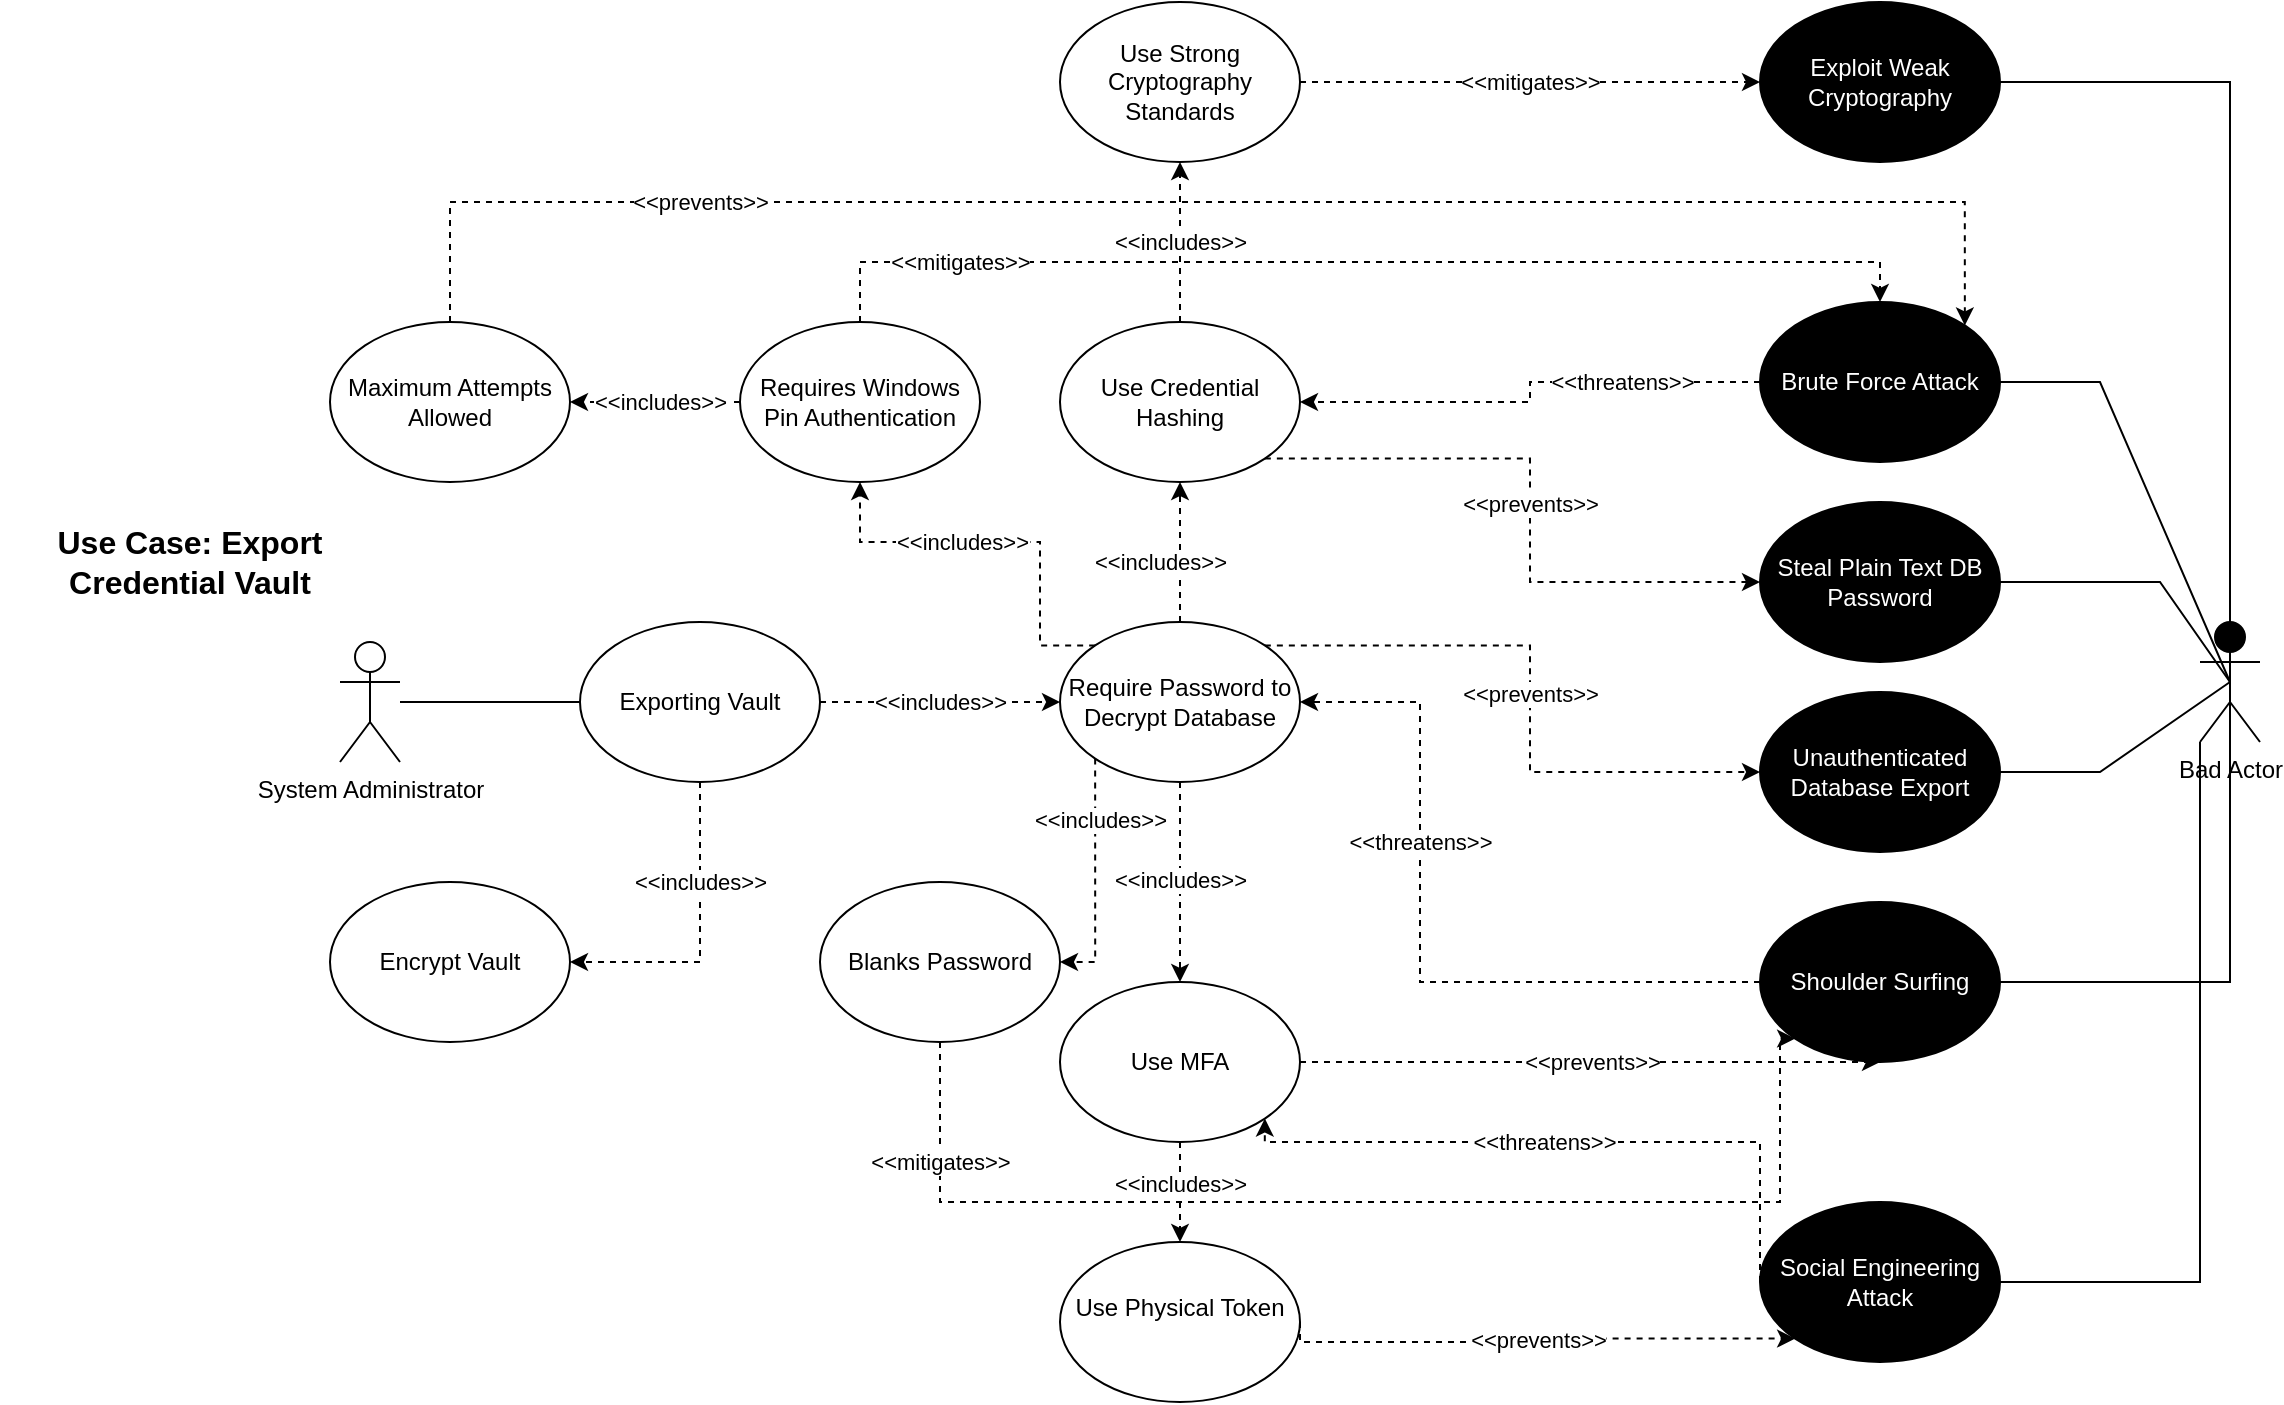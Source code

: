 <mxfile version="20.3.2" type="device"><diagram id="MTF_pF5MFTRl1ucexhoE" name="Page-1"><mxGraphModel dx="2584" dy="701" grid="1" gridSize="10" guides="1" tooltips="1" connect="1" arrows="1" fold="1" page="1" pageScale="1" pageWidth="1100" pageHeight="850" math="0" shadow="0"><root><mxCell id="0"/><mxCell id="1" parent="0"/><mxCell id="rR24WTgt9R4ERb9ypcm_-15" style="edgeStyle=orthogonalEdgeStyle;curved=1;rounded=0;orthogonalLoop=1;jettySize=auto;html=1;entryX=0;entryY=0.5;entryDx=0;entryDy=0;endArrow=none;endFill=0;" parent="1" source="rR24WTgt9R4ERb9ypcm_-1" target="rR24WTgt9R4ERb9ypcm_-2" edge="1"><mxGeometry relative="1" as="geometry"/></mxCell><mxCell id="rR24WTgt9R4ERb9ypcm_-1" value="System Administrator" style="shape=umlActor;verticalLabelPosition=bottom;verticalAlign=top;html=1;outlineConnect=0;" parent="1" vertex="1"><mxGeometry x="80" y="400" width="30" height="60" as="geometry"/></mxCell><mxCell id="rR24WTgt9R4ERb9ypcm_-2" value="Exporting Vault" style="ellipse;whiteSpace=wrap;html=1;" parent="1" vertex="1"><mxGeometry x="200" y="390" width="120" height="80" as="geometry"/></mxCell><mxCell id="XOunBt5QW-O7u6MrQFWE-4" value="&lt;div&gt;Bad Actor&lt;/div&gt;" style="shape=umlActor;verticalLabelPosition=bottom;verticalAlign=top;html=1;outlineConnect=0;fillColor=#000000;" parent="1" vertex="1"><mxGeometry x="1010" y="390" width="30" height="60" as="geometry"/></mxCell><mxCell id="hFEyzPyluly9J7RDjo1r-1" value="&lt;div&gt;&lt;b&gt;&lt;font style=&quot;font-size: 16px&quot;&gt;Use Case: Export Credential Vault&lt;/font&gt;&lt;/b&gt;&lt;/div&gt;" style="text;html=1;strokeColor=none;fillColor=none;align=center;verticalAlign=middle;whiteSpace=wrap;rounded=0;hachureGap=4;pointerEvents=0;" parent="1" vertex="1"><mxGeometry x="-90" y="310" width="190" height="100" as="geometry"/></mxCell><mxCell id="FoMF_9DNL1UQLkN7Pa7w-5" value="Require Password to Decrypt Database" style="ellipse;whiteSpace=wrap;html=1;" vertex="1" parent="1"><mxGeometry x="440" y="390" width="120" height="80" as="geometry"/></mxCell><mxCell id="FoMF_9DNL1UQLkN7Pa7w-6" style="rounded=0;orthogonalLoop=1;jettySize=auto;html=1;exitX=1;exitY=0.5;exitDx=0;exitDy=0;entryX=0;entryY=0.5;entryDx=0;entryDy=0;dashed=1;edgeStyle=orthogonalEdgeStyle;" edge="1" parent="1" source="rR24WTgt9R4ERb9ypcm_-2" target="FoMF_9DNL1UQLkN7Pa7w-5"><mxGeometry relative="1" as="geometry"><Array as="points"/><mxPoint x="330" y="430" as="sourcePoint"/><mxPoint x="430" y="430" as="targetPoint"/></mxGeometry></mxCell><mxCell id="FoMF_9DNL1UQLkN7Pa7w-7" value="&amp;lt;&amp;lt;includes&amp;gt;&amp;gt;" style="edgeLabel;html=1;align=center;verticalAlign=middle;resizable=0;points=[];" vertex="1" connectable="0" parent="FoMF_9DNL1UQLkN7Pa7w-6"><mxGeometry x="0.21" y="1" relative="1" as="geometry"><mxPoint x="-13" y="1" as="offset"/></mxGeometry></mxCell><mxCell id="FoMF_9DNL1UQLkN7Pa7w-8" value="Use Credential Hashing" style="ellipse;whiteSpace=wrap;html=1;" vertex="1" parent="1"><mxGeometry x="440" y="240" width="120" height="80" as="geometry"/></mxCell><mxCell id="FoMF_9DNL1UQLkN7Pa7w-9" style="rounded=0;orthogonalLoop=1;jettySize=auto;html=1;exitX=0.5;exitY=0;exitDx=0;exitDy=0;entryX=0.5;entryY=1;entryDx=0;entryDy=0;dashed=1;edgeStyle=orthogonalEdgeStyle;" edge="1" parent="1" source="FoMF_9DNL1UQLkN7Pa7w-5" target="FoMF_9DNL1UQLkN7Pa7w-8"><mxGeometry relative="1" as="geometry"><Array as="points"/><mxPoint x="520" y="390" as="sourcePoint"/><mxPoint x="620" y="390" as="targetPoint"/></mxGeometry></mxCell><mxCell id="FoMF_9DNL1UQLkN7Pa7w-10" value="&amp;lt;&amp;lt;includes&amp;gt;&amp;gt;" style="edgeLabel;html=1;align=center;verticalAlign=middle;resizable=0;points=[];" vertex="1" connectable="0" parent="FoMF_9DNL1UQLkN7Pa7w-9"><mxGeometry x="0.21" y="1" relative="1" as="geometry"><mxPoint x="-9" y="12" as="offset"/></mxGeometry></mxCell><mxCell id="FoMF_9DNL1UQLkN7Pa7w-11" value="&lt;font color=&quot;#FFFFFF&quot;&gt;Brute Force Attack&lt;br&gt;&lt;/font&gt;" style="ellipse;whiteSpace=wrap;html=1;fillColor=#000000;" vertex="1" parent="1"><mxGeometry x="790" y="230" width="120" height="80" as="geometry"/></mxCell><mxCell id="FoMF_9DNL1UQLkN7Pa7w-12" value="" style="endArrow=none;html=1;rounded=0;fontColor=#FFFFFF;entryX=0.5;entryY=0.5;entryDx=0;entryDy=0;entryPerimeter=0;exitX=1;exitY=0.5;exitDx=0;exitDy=0;" edge="1" parent="1" source="FoMF_9DNL1UQLkN7Pa7w-11" target="XOunBt5QW-O7u6MrQFWE-4"><mxGeometry width="50" height="50" relative="1" as="geometry"><mxPoint x="910" y="420" as="sourcePoint"/><mxPoint x="550" y="370" as="targetPoint"/><Array as="points"><mxPoint x="960" y="270"/></Array></mxGeometry></mxCell><mxCell id="FoMF_9DNL1UQLkN7Pa7w-15" style="edgeStyle=orthogonalEdgeStyle;rounded=0;orthogonalLoop=1;jettySize=auto;html=1;exitX=0;exitY=0.5;exitDx=0;exitDy=0;entryX=1;entryY=0.5;entryDx=0;entryDy=0;dashed=1;" edge="1" parent="1" source="FoMF_9DNL1UQLkN7Pa7w-11" target="FoMF_9DNL1UQLkN7Pa7w-8"><mxGeometry relative="1" as="geometry"><mxPoint x="660" y="370" as="sourcePoint"/><mxPoint x="180" y="420" as="targetPoint"/></mxGeometry></mxCell><mxCell id="FoMF_9DNL1UQLkN7Pa7w-16" value="&amp;lt;&amp;lt;threatens&amp;gt;&amp;gt;" style="edgeLabel;html=1;align=center;verticalAlign=middle;resizable=0;points=[];" vertex="1" connectable="0" parent="FoMF_9DNL1UQLkN7Pa7w-15"><mxGeometry x="0.372" y="2" relative="1" as="geometry"><mxPoint x="85" y="-12" as="offset"/></mxGeometry></mxCell><mxCell id="FoMF_9DNL1UQLkN7Pa7w-17" value="Use Strong Cryptography Standards " style="ellipse;whiteSpace=wrap;html=1;" vertex="1" parent="1"><mxGeometry x="440" y="80" width="120" height="80" as="geometry"/></mxCell><mxCell id="FoMF_9DNL1UQLkN7Pa7w-18" style="rounded=0;orthogonalLoop=1;jettySize=auto;html=1;exitX=0.5;exitY=0;exitDx=0;exitDy=0;entryX=0.5;entryY=1;entryDx=0;entryDy=0;dashed=1;edgeStyle=orthogonalEdgeStyle;" edge="1" parent="1" source="FoMF_9DNL1UQLkN7Pa7w-8" target="FoMF_9DNL1UQLkN7Pa7w-17"><mxGeometry relative="1" as="geometry"><Array as="points"/><mxPoint x="540" y="390" as="sourcePoint"/><mxPoint x="640" y="390" as="targetPoint"/></mxGeometry></mxCell><mxCell id="FoMF_9DNL1UQLkN7Pa7w-19" value="&amp;lt;&amp;lt;includes&amp;gt;&amp;gt;" style="edgeLabel;html=1;align=center;verticalAlign=middle;resizable=0;points=[];" vertex="1" connectable="0" parent="FoMF_9DNL1UQLkN7Pa7w-18"><mxGeometry x="0.21" y="1" relative="1" as="geometry"><mxPoint x="1" y="8" as="offset"/></mxGeometry></mxCell><mxCell id="FoMF_9DNL1UQLkN7Pa7w-22" value="&amp;lt;&amp;lt;mitigates&amp;gt;&amp;gt;" style="edgeStyle=orthogonalEdgeStyle;rounded=0;orthogonalLoop=1;jettySize=auto;html=1;exitX=1;exitY=0.5;exitDx=0;exitDy=0;dashed=1;entryX=0;entryY=0.5;entryDx=0;entryDy=0;" edge="1" parent="1" source="FoMF_9DNL1UQLkN7Pa7w-17" target="FoMF_9DNL1UQLkN7Pa7w-52"><mxGeometry relative="1" as="geometry"><Array as="points"/><mxPoint x="540" y="390" as="sourcePoint"/><mxPoint x="850" y="310" as="targetPoint"/></mxGeometry></mxCell><mxCell id="FoMF_9DNL1UQLkN7Pa7w-23" value="&lt;font color=&quot;#FFFFFF&quot;&gt;Shoulder Surfing&lt;br&gt;&lt;/font&gt;" style="ellipse;whiteSpace=wrap;html=1;fillColor=#000000;" vertex="1" parent="1"><mxGeometry x="790" y="530" width="120" height="80" as="geometry"/></mxCell><mxCell id="FoMF_9DNL1UQLkN7Pa7w-24" value="" style="endArrow=none;html=1;rounded=0;fontColor=#FFFFFF;exitX=1;exitY=0.5;exitDx=0;exitDy=0;entryX=0.5;entryY=0.5;entryDx=0;entryDy=0;entryPerimeter=0;" edge="1" parent="1" source="FoMF_9DNL1UQLkN7Pa7w-23" target="XOunBt5QW-O7u6MrQFWE-4"><mxGeometry width="50" height="50" relative="1" as="geometry"><mxPoint x="520" y="420" as="sourcePoint"/><mxPoint x="960" y="420" as="targetPoint"/><Array as="points"><mxPoint x="1025" y="570"/></Array></mxGeometry></mxCell><mxCell id="FoMF_9DNL1UQLkN7Pa7w-28" style="edgeStyle=orthogonalEdgeStyle;rounded=0;orthogonalLoop=1;jettySize=auto;html=1;exitX=0;exitY=0.5;exitDx=0;exitDy=0;entryX=1;entryY=0.5;entryDx=0;entryDy=0;dashed=1;" edge="1" parent="1" source="FoMF_9DNL1UQLkN7Pa7w-23" target="FoMF_9DNL1UQLkN7Pa7w-5"><mxGeometry relative="1" as="geometry"><mxPoint x="780" y="370" as="sourcePoint"/><mxPoint x="300" y="420" as="targetPoint"/><Array as="points"><mxPoint x="620" y="570"/><mxPoint x="620" y="430"/></Array></mxGeometry></mxCell><mxCell id="FoMF_9DNL1UQLkN7Pa7w-29" value="&amp;lt;&amp;lt;threatens&amp;gt;&amp;gt;" style="edgeLabel;html=1;align=center;verticalAlign=middle;resizable=0;points=[];" vertex="1" connectable="0" parent="FoMF_9DNL1UQLkN7Pa7w-28"><mxGeometry x="0.372" y="2" relative="1" as="geometry"><mxPoint x="2" y="14" as="offset"/></mxGeometry></mxCell><mxCell id="FoMF_9DNL1UQLkN7Pa7w-31" value="&lt;div&gt;Use Physical Token&lt;/div&gt;&lt;div&gt;&lt;br&gt;&lt;/div&gt;" style="ellipse;whiteSpace=wrap;html=1;" vertex="1" parent="1"><mxGeometry x="440" y="700" width="120" height="80" as="geometry"/></mxCell><mxCell id="FoMF_9DNL1UQLkN7Pa7w-32" style="rounded=0;orthogonalLoop=1;jettySize=auto;html=1;exitX=0.5;exitY=1;exitDx=0;exitDy=0;entryX=0.5;entryY=0;entryDx=0;entryDy=0;dashed=1;edgeStyle=orthogonalEdgeStyle;" edge="1" parent="1" source="FoMF_9DNL1UQLkN7Pa7w-5" target="FoMF_9DNL1UQLkN7Pa7w-68"><mxGeometry relative="1" as="geometry"><Array as="points"/><mxPoint x="540" y="510" as="sourcePoint"/><mxPoint x="640" y="510" as="targetPoint"/></mxGeometry></mxCell><mxCell id="FoMF_9DNL1UQLkN7Pa7w-33" value="&amp;lt;&amp;lt;includes&amp;gt;&amp;gt;" style="edgeLabel;html=1;align=center;verticalAlign=middle;resizable=0;points=[];" vertex="1" connectable="0" parent="FoMF_9DNL1UQLkN7Pa7w-32"><mxGeometry x="0.21" y="1" relative="1" as="geometry"><mxPoint x="-1" y="-12" as="offset"/></mxGeometry></mxCell><mxCell id="FoMF_9DNL1UQLkN7Pa7w-35" style="edgeStyle=orthogonalEdgeStyle;rounded=0;orthogonalLoop=1;jettySize=auto;html=1;exitX=1;exitY=0.5;exitDx=0;exitDy=0;dashed=1;endArrow=classic;endFill=1;sourcePerimeterSpacing=8;targetPerimeterSpacing=8;entryX=0.5;entryY=1;entryDx=0;entryDy=0;" edge="1" parent="1" source="FoMF_9DNL1UQLkN7Pa7w-68" target="FoMF_9DNL1UQLkN7Pa7w-23"><mxGeometry relative="1" as="geometry"><mxPoint x="290" y="531.716" as="sourcePoint"/><mxPoint x="780" y="610" as="targetPoint"/><Array as="points"><mxPoint x="610" y="610"/><mxPoint x="610" y="610"/></Array></mxGeometry></mxCell><mxCell id="FoMF_9DNL1UQLkN7Pa7w-36" value="&amp;lt;&amp;lt;prevents&amp;gt;&amp;gt;" style="edgeLabel;html=1;align=center;verticalAlign=middle;resizable=0;points=[];" vertex="1" connectable="0" parent="FoMF_9DNL1UQLkN7Pa7w-35"><mxGeometry x="0.007" relative="1" as="geometry"><mxPoint as="offset"/></mxGeometry></mxCell><mxCell id="FoMF_9DNL1UQLkN7Pa7w-37" value="Requires Windows Pin Authentication" style="ellipse;whiteSpace=wrap;html=1;" vertex="1" parent="1"><mxGeometry x="280" y="240" width="120" height="80" as="geometry"/></mxCell><mxCell id="FoMF_9DNL1UQLkN7Pa7w-38" style="rounded=0;orthogonalLoop=1;jettySize=auto;html=1;exitX=0;exitY=0;exitDx=0;exitDy=0;entryX=0.5;entryY=1;entryDx=0;entryDy=0;dashed=1;edgeStyle=orthogonalEdgeStyle;" edge="1" parent="1" source="FoMF_9DNL1UQLkN7Pa7w-5" target="FoMF_9DNL1UQLkN7Pa7w-37"><mxGeometry relative="1" as="geometry"><Array as="points"><mxPoint x="430" y="402"/><mxPoint x="430" y="350"/><mxPoint x="340" y="350"/></Array><mxPoint x="540" y="330" as="sourcePoint"/><mxPoint x="640" y="330" as="targetPoint"/></mxGeometry></mxCell><mxCell id="FoMF_9DNL1UQLkN7Pa7w-39" value="&amp;lt;&amp;lt;includes&amp;gt;&amp;gt;" style="edgeLabel;html=1;align=center;verticalAlign=middle;resizable=0;points=[];" vertex="1" connectable="0" parent="FoMF_9DNL1UQLkN7Pa7w-38"><mxGeometry x="0.21" y="1" relative="1" as="geometry"><mxPoint x="2" y="-1" as="offset"/></mxGeometry></mxCell><mxCell id="FoMF_9DNL1UQLkN7Pa7w-41" value="Maximum Attempts Allowed " style="ellipse;whiteSpace=wrap;html=1;" vertex="1" parent="1"><mxGeometry x="75" y="240" width="120" height="80" as="geometry"/></mxCell><mxCell id="FoMF_9DNL1UQLkN7Pa7w-44" style="rounded=0;orthogonalLoop=1;jettySize=auto;html=1;exitX=0;exitY=0.5;exitDx=0;exitDy=0;entryX=1;entryY=0.5;entryDx=0;entryDy=0;dashed=1;edgeStyle=orthogonalEdgeStyle;" edge="1" parent="1" source="FoMF_9DNL1UQLkN7Pa7w-37" target="FoMF_9DNL1UQLkN7Pa7w-41"><mxGeometry relative="1" as="geometry"><Array as="points"><mxPoint x="270" y="280"/><mxPoint x="270" y="280"/></Array><mxPoint x="540" y="390" as="sourcePoint"/><mxPoint x="640" y="390" as="targetPoint"/></mxGeometry></mxCell><mxCell id="FoMF_9DNL1UQLkN7Pa7w-45" value="&amp;lt;&amp;lt;includes&amp;gt;&amp;gt;" style="edgeLabel;html=1;align=center;verticalAlign=middle;resizable=0;points=[];" vertex="1" connectable="0" parent="FoMF_9DNL1UQLkN7Pa7w-44"><mxGeometry x="0.21" y="1" relative="1" as="geometry"><mxPoint x="11" y="-1" as="offset"/></mxGeometry></mxCell><mxCell id="FoMF_9DNL1UQLkN7Pa7w-46" style="edgeStyle=orthogonalEdgeStyle;rounded=0;orthogonalLoop=1;jettySize=auto;html=1;exitX=0.5;exitY=0;exitDx=0;exitDy=0;entryX=1;entryY=0;entryDx=0;entryDy=0;dashed=1;endArrow=classic;endFill=1;sourcePerimeterSpacing=8;targetPerimeterSpacing=8;" edge="1" parent="1" source="FoMF_9DNL1UQLkN7Pa7w-41" target="FoMF_9DNL1UQLkN7Pa7w-11"><mxGeometry relative="1" as="geometry"><mxPoint x="290" y="381.716" as="sourcePoint"/><mxPoint x="787.574" y="400" as="targetPoint"/><Array as="points"><mxPoint x="135" y="180"/><mxPoint x="892" y="180"/></Array></mxGeometry></mxCell><mxCell id="FoMF_9DNL1UQLkN7Pa7w-47" value="&amp;lt;&amp;lt;prevents&amp;gt;&amp;gt;" style="edgeLabel;html=1;align=center;verticalAlign=middle;resizable=0;points=[];" vertex="1" connectable="0" parent="FoMF_9DNL1UQLkN7Pa7w-46"><mxGeometry x="0.007" relative="1" as="geometry"><mxPoint x="-258" as="offset"/></mxGeometry></mxCell><mxCell id="FoMF_9DNL1UQLkN7Pa7w-48" value="Blanks Password" style="ellipse;whiteSpace=wrap;html=1;" vertex="1" parent="1"><mxGeometry x="320" y="520" width="120" height="80" as="geometry"/></mxCell><mxCell id="FoMF_9DNL1UQLkN7Pa7w-49" style="rounded=0;orthogonalLoop=1;jettySize=auto;html=1;exitX=0;exitY=1;exitDx=0;exitDy=0;entryX=1;entryY=0.5;entryDx=0;entryDy=0;dashed=1;edgeStyle=orthogonalEdgeStyle;" edge="1" parent="1" source="FoMF_9DNL1UQLkN7Pa7w-5" target="FoMF_9DNL1UQLkN7Pa7w-48"><mxGeometry relative="1" as="geometry"><Array as="points"><mxPoint x="458" y="560"/></Array><mxPoint x="510" y="570" as="sourcePoint"/><mxPoint x="610" y="570" as="targetPoint"/></mxGeometry></mxCell><mxCell id="FoMF_9DNL1UQLkN7Pa7w-50" value="&amp;lt;&amp;lt;includes&amp;gt;&amp;gt;" style="edgeLabel;html=1;align=center;verticalAlign=middle;resizable=0;points=[];" vertex="1" connectable="0" parent="FoMF_9DNL1UQLkN7Pa7w-49"><mxGeometry x="0.21" y="1" relative="1" as="geometry"><mxPoint x="1" y="-42" as="offset"/></mxGeometry></mxCell><mxCell id="FoMF_9DNL1UQLkN7Pa7w-51" value="&amp;lt;&amp;lt;mitigates&amp;gt;&amp;gt;" style="edgeStyle=orthogonalEdgeStyle;rounded=0;orthogonalLoop=1;jettySize=auto;html=1;exitX=0.5;exitY=1;exitDx=0;exitDy=0;dashed=1;entryX=0;entryY=1;entryDx=0;entryDy=0;" edge="1" parent="1" source="FoMF_9DNL1UQLkN7Pa7w-48" target="FoMF_9DNL1UQLkN7Pa7w-23"><mxGeometry x="-0.796" relative="1" as="geometry"><Array as="points"><mxPoint x="380" y="680"/><mxPoint x="800" y="680"/><mxPoint x="800" y="598"/></Array><mxPoint x="510" y="570" as="sourcePoint"/><mxPoint x="730" y="610" as="targetPoint"/><mxPoint as="offset"/></mxGeometry></mxCell><mxCell id="FoMF_9DNL1UQLkN7Pa7w-55" value="" style="endArrow=none;html=1;rounded=0;fontColor=#FFFFFF;exitX=1;exitY=0.5;exitDx=0;exitDy=0;entryX=0.5;entryY=0.5;entryDx=0;entryDy=0;entryPerimeter=0;" edge="1" parent="1" source="FoMF_9DNL1UQLkN7Pa7w-52" target="XOunBt5QW-O7u6MrQFWE-4"><mxGeometry width="50" height="50" relative="1" as="geometry"><mxPoint x="490" y="450" as="sourcePoint"/><mxPoint x="1025" y="380" as="targetPoint"/><Array as="points"><mxPoint x="1025" y="120"/></Array></mxGeometry></mxCell><mxCell id="FoMF_9DNL1UQLkN7Pa7w-56" value="&lt;font color=&quot;#FFFFFF&quot;&gt;Unauthenticated Database Export&lt;br&gt;&lt;/font&gt;" style="ellipse;whiteSpace=wrap;html=1;fillColor=#000000;" vertex="1" parent="1"><mxGeometry x="790" y="425" width="120" height="80" as="geometry"/></mxCell><mxCell id="FoMF_9DNL1UQLkN7Pa7w-57" value="" style="endArrow=none;html=1;rounded=0;fontColor=#FFFFFF;entryX=0.5;entryY=0.5;entryDx=0;entryDy=0;entryPerimeter=0;exitX=1;exitY=0.5;exitDx=0;exitDy=0;" edge="1" parent="1" source="FoMF_9DNL1UQLkN7Pa7w-56" target="XOunBt5QW-O7u6MrQFWE-4"><mxGeometry width="50" height="50" relative="1" as="geometry"><mxPoint x="490" y="420" as="sourcePoint"/><mxPoint x="540" y="370" as="targetPoint"/><Array as="points"><mxPoint x="960" y="465"/></Array></mxGeometry></mxCell><mxCell id="FoMF_9DNL1UQLkN7Pa7w-58" style="edgeStyle=orthogonalEdgeStyle;rounded=0;orthogonalLoop=1;jettySize=auto;html=1;exitX=1;exitY=0;exitDx=0;exitDy=0;entryX=0;entryY=0.5;entryDx=0;entryDy=0;dashed=1;endArrow=classic;endFill=1;sourcePerimeterSpacing=8;targetPerimeterSpacing=8;" edge="1" parent="1" source="FoMF_9DNL1UQLkN7Pa7w-5" target="FoMF_9DNL1UQLkN7Pa7w-56"><mxGeometry relative="1" as="geometry"><mxPoint x="260" y="381.716" as="sourcePoint"/><mxPoint x="757.574" y="400" as="targetPoint"/></mxGeometry></mxCell><mxCell id="FoMF_9DNL1UQLkN7Pa7w-59" value="&amp;lt;&amp;lt;prevents&amp;gt;&amp;gt;" style="edgeLabel;html=1;align=center;verticalAlign=middle;resizable=0;points=[];" vertex="1" connectable="0" parent="FoMF_9DNL1UQLkN7Pa7w-58"><mxGeometry x="0.007" relative="1" as="geometry"><mxPoint as="offset"/></mxGeometry></mxCell><mxCell id="FoMF_9DNL1UQLkN7Pa7w-61" value="&lt;font color=&quot;#FFFFFF&quot;&gt;Steal Plain Text DB Password&lt;br&gt;&lt;/font&gt;" style="ellipse;whiteSpace=wrap;html=1;fillColor=#000000;" vertex="1" parent="1"><mxGeometry x="790" y="330" width="120" height="80" as="geometry"/></mxCell><mxCell id="FoMF_9DNL1UQLkN7Pa7w-62" value="" style="endArrow=none;html=1;rounded=0;fontColor=#FFFFFF;entryX=0.5;entryY=0.5;entryDx=0;entryDy=0;entryPerimeter=0;exitX=1;exitY=0.5;exitDx=0;exitDy=0;" edge="1" parent="1" source="FoMF_9DNL1UQLkN7Pa7w-61" target="XOunBt5QW-O7u6MrQFWE-4"><mxGeometry width="50" height="50" relative="1" as="geometry"><mxPoint x="680" y="380" as="sourcePoint"/><mxPoint x="730" y="330" as="targetPoint"/><Array as="points"><mxPoint x="990" y="370"/></Array></mxGeometry></mxCell><mxCell id="FoMF_9DNL1UQLkN7Pa7w-64" style="edgeStyle=orthogonalEdgeStyle;rounded=0;orthogonalLoop=1;jettySize=auto;html=1;exitX=1;exitY=1;exitDx=0;exitDy=0;entryX=0;entryY=0.5;entryDx=0;entryDy=0;dashed=1;endArrow=classic;endFill=1;sourcePerimeterSpacing=8;targetPerimeterSpacing=8;" edge="1" parent="1" source="FoMF_9DNL1UQLkN7Pa7w-8" target="FoMF_9DNL1UQLkN7Pa7w-61"><mxGeometry relative="1" as="geometry"><mxPoint x="260" y="381.716" as="sourcePoint"/><mxPoint x="757.574" y="400" as="targetPoint"/></mxGeometry></mxCell><mxCell id="FoMF_9DNL1UQLkN7Pa7w-65" value="&amp;lt;&amp;lt;prevents&amp;gt;&amp;gt;" style="edgeLabel;html=1;align=center;verticalAlign=middle;resizable=0;points=[];" vertex="1" connectable="0" parent="FoMF_9DNL1UQLkN7Pa7w-64"><mxGeometry x="0.007" relative="1" as="geometry"><mxPoint as="offset"/></mxGeometry></mxCell><mxCell id="FoMF_9DNL1UQLkN7Pa7w-68" value="Use MFA" style="ellipse;whiteSpace=wrap;html=1;" vertex="1" parent="1"><mxGeometry x="440" y="570" width="120" height="80" as="geometry"/></mxCell><mxCell id="FoMF_9DNL1UQLkN7Pa7w-72" style="rounded=0;orthogonalLoop=1;jettySize=auto;html=1;exitX=0.5;exitY=1;exitDx=0;exitDy=0;entryX=0.5;entryY=0;entryDx=0;entryDy=0;dashed=1;edgeStyle=orthogonalEdgeStyle;" edge="1" parent="1" source="FoMF_9DNL1UQLkN7Pa7w-68" target="FoMF_9DNL1UQLkN7Pa7w-31"><mxGeometry relative="1" as="geometry"><Array as="points"/><mxPoint x="560" y="510" as="sourcePoint"/><mxPoint x="660" y="510" as="targetPoint"/></mxGeometry></mxCell><mxCell id="FoMF_9DNL1UQLkN7Pa7w-73" value="&amp;lt;&amp;lt;includes&amp;gt;&amp;gt;" style="edgeLabel;html=1;align=center;verticalAlign=middle;resizable=0;points=[];" vertex="1" connectable="0" parent="FoMF_9DNL1UQLkN7Pa7w-72"><mxGeometry x="0.21" y="1" relative="1" as="geometry"><mxPoint x="-1" y="-10" as="offset"/></mxGeometry></mxCell><mxCell id="FoMF_9DNL1UQLkN7Pa7w-74" value="&lt;font color=&quot;#FFFFFF&quot;&gt;Social Engineering Attack&lt;br&gt;&lt;/font&gt;" style="ellipse;whiteSpace=wrap;html=1;fillColor=#000000;" vertex="1" parent="1"><mxGeometry x="790" y="680" width="120" height="80" as="geometry"/></mxCell><mxCell id="FoMF_9DNL1UQLkN7Pa7w-76" value="" style="endArrow=none;html=1;rounded=0;fontColor=#FFFFFF;exitX=1;exitY=0.5;exitDx=0;exitDy=0;entryX=0;entryY=1;entryDx=0;entryDy=0;entryPerimeter=0;" edge="1" parent="1" source="FoMF_9DNL1UQLkN7Pa7w-74" target="XOunBt5QW-O7u6MrQFWE-4"><mxGeometry width="50" height="50" relative="1" as="geometry"><mxPoint x="540" y="510" as="sourcePoint"/><mxPoint x="1030" y="450" as="targetPoint"/><Array as="points"><mxPoint x="1010" y="720"/></Array></mxGeometry></mxCell><mxCell id="FoMF_9DNL1UQLkN7Pa7w-77" style="edgeStyle=orthogonalEdgeStyle;rounded=0;orthogonalLoop=1;jettySize=auto;html=1;exitX=0;exitY=0.5;exitDx=0;exitDy=0;entryX=1;entryY=1;entryDx=0;entryDy=0;dashed=1;" edge="1" parent="1" source="FoMF_9DNL1UQLkN7Pa7w-74" target="FoMF_9DNL1UQLkN7Pa7w-68"><mxGeometry relative="1" as="geometry"><mxPoint x="800" y="460" as="sourcePoint"/><mxPoint x="320" y="510" as="targetPoint"/><Array as="points"><mxPoint x="790" y="650"/><mxPoint x="542" y="650"/></Array></mxGeometry></mxCell><mxCell id="FoMF_9DNL1UQLkN7Pa7w-78" value="&amp;lt;&amp;lt;threatens&amp;gt;&amp;gt;" style="edgeLabel;html=1;align=center;verticalAlign=middle;resizable=0;points=[];" vertex="1" connectable="0" parent="FoMF_9DNL1UQLkN7Pa7w-77"><mxGeometry x="0.372" y="2" relative="1" as="geometry"><mxPoint x="48" y="-2" as="offset"/></mxGeometry></mxCell><mxCell id="FoMF_9DNL1UQLkN7Pa7w-79" style="edgeStyle=orthogonalEdgeStyle;rounded=0;orthogonalLoop=1;jettySize=auto;html=1;exitX=1;exitY=0.5;exitDx=0;exitDy=0;dashed=1;endArrow=classic;endFill=1;sourcePerimeterSpacing=8;targetPerimeterSpacing=8;entryX=0;entryY=1;entryDx=0;entryDy=0;" edge="1" parent="1" source="FoMF_9DNL1UQLkN7Pa7w-31" target="FoMF_9DNL1UQLkN7Pa7w-74"><mxGeometry relative="1" as="geometry"><mxPoint x="310" y="471.716" as="sourcePoint"/><mxPoint x="810" y="740" as="targetPoint"/><Array as="points"><mxPoint x="560" y="750"/><mxPoint x="675" y="750"/><mxPoint x="675" y="748"/></Array></mxGeometry></mxCell><mxCell id="FoMF_9DNL1UQLkN7Pa7w-80" value="&amp;lt;&amp;lt;prevents&amp;gt;&amp;gt;" style="edgeLabel;html=1;align=center;verticalAlign=middle;resizable=0;points=[];" vertex="1" connectable="0" parent="FoMF_9DNL1UQLkN7Pa7w-79"><mxGeometry x="0.007" relative="1" as="geometry"><mxPoint as="offset"/></mxGeometry></mxCell><mxCell id="FoMF_9DNL1UQLkN7Pa7w-52" value="&lt;font color=&quot;#FFFFFF&quot;&gt;Exploit Weak Cryptography&lt;br&gt;&lt;/font&gt;" style="ellipse;whiteSpace=wrap;html=1;fillColor=#000000;" vertex="1" parent="1"><mxGeometry x="790" y="80" width="120" height="80" as="geometry"/></mxCell><mxCell id="FoMF_9DNL1UQLkN7Pa7w-83" value="&amp;lt;&amp;lt;mitigates&amp;gt;&amp;gt;" style="edgeStyle=orthogonalEdgeStyle;rounded=0;orthogonalLoop=1;jettySize=auto;html=1;exitX=0.5;exitY=0;exitDx=0;exitDy=0;entryX=0.5;entryY=0;entryDx=0;entryDy=0;dashed=1;" edge="1" parent="1" source="FoMF_9DNL1UQLkN7Pa7w-37" target="FoMF_9DNL1UQLkN7Pa7w-11"><mxGeometry x="-0.714" relative="1" as="geometry"><Array as="points"><mxPoint x="340" y="210"/><mxPoint x="850" y="210"/></Array><mxPoint x="560" y="300" as="sourcePoint"/><mxPoint x="1040" y="310" as="targetPoint"/><mxPoint as="offset"/></mxGeometry></mxCell><mxCell id="FoMF_9DNL1UQLkN7Pa7w-84" value="Encrypt Vault" style="ellipse;whiteSpace=wrap;html=1;" vertex="1" parent="1"><mxGeometry x="75" y="520" width="120" height="80" as="geometry"/></mxCell><mxCell id="FoMF_9DNL1UQLkN7Pa7w-85" style="rounded=0;orthogonalLoop=1;jettySize=auto;html=1;exitX=0.5;exitY=1;exitDx=0;exitDy=0;entryX=1;entryY=0.5;entryDx=0;entryDy=0;dashed=1;edgeStyle=orthogonalEdgeStyle;" edge="1" parent="1" source="rR24WTgt9R4ERb9ypcm_-2" target="FoMF_9DNL1UQLkN7Pa7w-84"><mxGeometry relative="1" as="geometry"><Array as="points"><mxPoint x="260" y="560"/></Array><mxPoint x="560" y="450" as="sourcePoint"/><mxPoint x="660" y="450" as="targetPoint"/></mxGeometry></mxCell><mxCell id="FoMF_9DNL1UQLkN7Pa7w-86" value="&amp;lt;&amp;lt;includes&amp;gt;&amp;gt;" style="edgeLabel;html=1;align=center;verticalAlign=middle;resizable=0;points=[];" vertex="1" connectable="0" parent="FoMF_9DNL1UQLkN7Pa7w-85"><mxGeometry x="0.21" y="1" relative="1" as="geometry"><mxPoint x="4" y="-41" as="offset"/></mxGeometry></mxCell></root></mxGraphModel></diagram></mxfile>